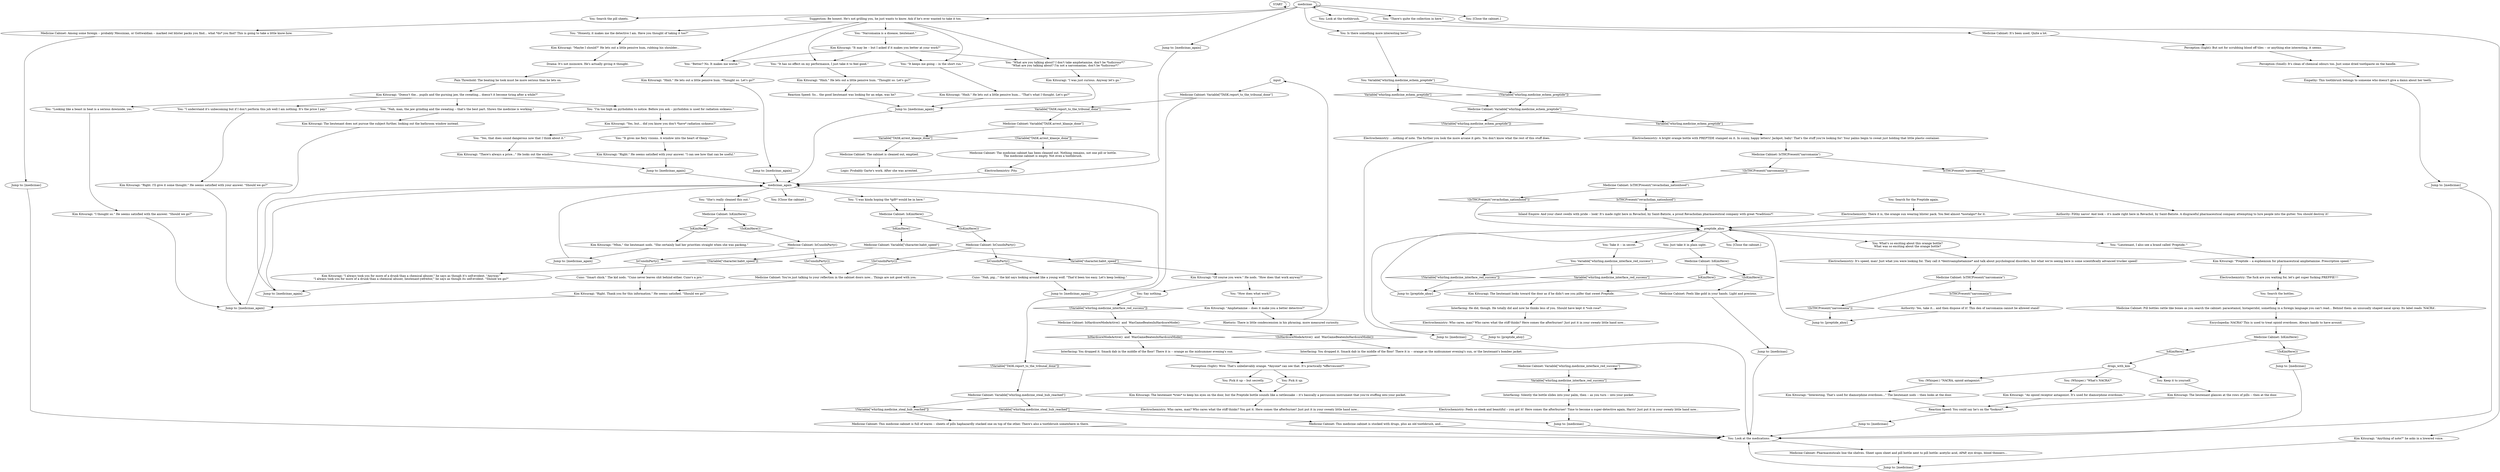 # WHIRLING F2 / MEDICINE CABINET
# Klaasje's medicine cabinet.
#1) Find speed (Saint-Batiste goodstuff)
#2) Find barbiturates, benzos, SOS and narcan
#3) check to steal speed if kim there
# ==================================================
digraph G {
	  0 [label="START"];
	  1 [label="input"];
	  2 [label="Suggestion: Be honest. He's not grilling you, he just wants to know. Ask if he's ever wanted to take it too."];
	  3 [label="You: Look at the medications."];
	  4 [label="medicinas"];
	  5 [label="You: Search the bottles."];
	  6 [label="Jump to: [preptide_ahoy]"];
	  7 [label="Medicine Cabinet: Variable[\"whirling.medicine_interface_red_success\"]"];
	  8 [label="Variable[\"whirling.medicine_interface_red_success\"]", shape=diamond];
	  9 [label="!(Variable[\"whirling.medicine_interface_red_success\"])", shape=diamond];
	  10 [label="Kim Kitsuragi: The lieutenant does not pursue the subject further, looking out the bathroom window instead."];
	  11 [label="Kim Kitsuragi: \"Right. Thank you for this information.\" He seems satisfied. \"Should we go?\""];
	  12 [label="Jump to: [medicinas_again]"];
	  13 [label="You: Search for the Preptide again."];
	  14 [label="Kim Kitsuragi: \"Interesting. That's used for diamorphine overdoses...\" The lieutenant nods -- then looks at the door."];
	  15 [label="preptide_ahoy"];
	  16 [label="Jump to: [medicinas]"];
	  17 [label="You: \"Honesty, it makes me the detective I am. Have you thought of taking it too?\""];
	  18 [label="You: \"It has no effect on my performance, I just take it to feel good.\""];
	  19 [label="Jump to: [medicinas]"];
	  20 [label="Electrochemistry: Pity."];
	  21 [label="Jump to: [medicinas_again]"];
	  22 [label="Kim Kitsuragi: \"There's always a price...\" He looks out the window."];
	  23 [label="Cuno: \"Nah, pig...\" the kid says looking around like a young wolf. \"That'd been too easy. Let's keep looking.\""];
	  24 [label="You: Just take it in plain sight."];
	  25 [label="You: Keep it to yourself."];
	  26 [label="Medicine Cabinet: Variable[\"TASK.report_to_the_tribunal_done\"]"];
	  27 [label="Variable[\"TASK.report_to_the_tribunal_done\"]", shape=diamond];
	  28 [label="!(Variable[\"TASK.report_to_the_tribunal_done\"])", shape=diamond];
	  29 [label="Kim Kitsuragi: \"Right.\" He seems satisfied with your answer. \"I can see how that can be useful.\""];
	  30 [label="Medicine Cabinet: Variable[\"TASK.arrest_klaasje_done\"]"];
	  31 [label="Variable[\"TASK.arrest_klaasje_done\"]", shape=diamond];
	  32 [label="!(Variable[\"TASK.arrest_klaasje_done\"])", shape=diamond];
	  33 [label="You: Search the pill sheets."];
	  34 [label="Kim Kitsuragi: \"Mhm,\" the lieutenant nods. \"She certainly had her priorities straight when she was packing.\""];
	  35 [label="You: \"It keeps me going -- in the short run.\""];
	  36 [label="Kim Kitsuragi: \"Hmh.\" He lets out a little pensive hum... \"That's what I thought. Let's go?\""];
	  37 [label="Reaction Speed: You could say he's on the *lookout*."];
	  38 [label="Medicine Cabinet: IsHardcoreModeActive()  and  WasGameBeatenInHardcoreMode()"];
	  39 [label="IsHardcoreModeActive()  and  WasGameBeatenInHardcoreMode()", shape=diamond];
	  40 [label="!(IsHardcoreModeActive()  and  WasGameBeatenInHardcoreMode())", shape=diamond];
	  41 [label="Jump to: [medicinas_again]"];
	  42 [label="Authority: Yes, take it... and then dispose of it! This den of narcomania cannot be allowed stand!"];
	  43 [label="Encyclopedia: NACRA? This is used to treat opioid overdoses. Always handy to have around."];
	  44 [label="Kim Kitsuragi: \"I was just curious. Anyway let's go.\""];
	  45 [label="Reaction Speed: So... the good lieutenant was looking for an edge, was he?"];
	  46 [label="Electrochemistry: Who cares, man? Who cares what the stiff thinks? You got it. Here comes the afterburner! Just put it in your sweaty little hand now..."];
	  47 [label="Electrochemistry: A bright orange bottle with PREPTIDE stamped on it. In sunny, happy letters! Jackpot, baby! That's the stuff you're looking for! Your palms begin to sweat just holding that little plastic container."];
	  48 [label="You: (Whisper.) \"NACRA, opioid antagonist.\""];
	  49 [label="You: Take it -- in secret."];
	  50 [label="You: Variable[\"whirling.medicine_interface_red_success\"]"];
	  51 [label="Variable[\"whirling.medicine_interface_red_success\"]", shape=diamond];
	  52 [label="!(Variable[\"whirling.medicine_interface_red_success\"])", shape=diamond];
	  53 [label="Medicine Cabinet: Feels like gold in your hands. Light and precious."];
	  54 [label="Perception (Sight): Wow. That's unbelievably orange. *Anyone* can see that. It's practically *effervescent*!"];
	  55 [label="Medicine Cabinet: The medicine cabinet has been cleaned out. Nothing remains, not one pill or bottle.\nThe medicine cabinet is empty. Not even a toothbrush."];
	  56 [label="You: \"She's really cleaned this out.\""];
	  57 [label="You: [Close the cabinet.]"];
	  58 [label="Medicine Cabinet: IsCunoInParty()"];
	  59 [label="IsCunoInParty()", shape=diamond];
	  60 [label="!(IsCunoInParty())", shape=diamond];
	  61 [label="Medicine Cabinet: IsTHCPresent(\"narcomania\")"];
	  62 [label="IsTHCPresent(\"narcomania\")", shape=diamond];
	  63 [label="!(IsTHCPresent(\"narcomania\"))", shape=diamond];
	  64 [label="Perception (Smell): It's clean of chemical odours too. Just some dried toothpaste on the handle."];
	  65 [label="Medicine Cabinet: Among some foreign -- probably Messinian, or Gottwaldian -- marked red blister packs you find... what *do* you find? This is going to take a little know-how."];
	  66 [label="You: (Whisper.) \"What's NACRA?\""];
	  67 [label="Kim Kitsuragi: The lieutenant glances at the rows of pills -- then at the door."];
	  68 [label="You: Is there something more interesting here?"];
	  69 [label="You: Variable[\"whirling.medicine_echem_preptide\"]"];
	  70 [label="Variable[\"whirling.medicine_echem_preptide\"]", shape=diamond];
	  71 [label="!(Variable[\"whirling.medicine_echem_preptide\"])", shape=diamond];
	  72 [label="medicinas_again"];
	  73 [label="You: \"I understand it's unbecoming but if I don't perform this job well I am nothing. It's the price I pay.\""];
	  74 [label="Medicine Cabinet: You're just talking to your reflection in the cabinet doors now... Things are not good with you."];
	  75 [label="Medicine Cabinet: Pill bottles rattle like bones as you search the cabinet: paracetamol, histaperidol, something in a foreign language you can't read... Behind them: an unusually shaped nasal spray. Its label reads 'NACRA'."];
	  76 [label="Jump to: [medicinas]"];
	  77 [label="Kim Kitsuragi: The lieutenant looks toward the door as if he didn't see you pilfer that sweet Preptide."];
	  78 [label="Medicine Cabinet: IsKimHere()"];
	  79 [label="IsKimHere()", shape=diamond];
	  80 [label="!(IsKimHere())", shape=diamond];
	  81 [label="Kim Kitsuragi: \"Of course you were.\" He nods. \"How does that work anyway?\""];
	  82 [label="You: \"Narcomania is a disease, lieutenant.\""];
	  83 [label="Rhetoric: There is little condescension in his phrasing, more measured curiosity."];
	  84 [label="Jump to: [medicinas_again]"];
	  85 [label="Cuno: \"Smart chick.\" The kid nods. \"Cuno never leaves shit behind either. Cuno's a pro.\""];
	  86 [label="Electrochemistry: There it is, the orange sun wearing blister pack. You feel almost *nostalgic* for it."];
	  87 [label="Logic: Probably Garte's work. After she was arrested."];
	  88 [label="Perception (Sight): But not for scrubbing blood off tiles -- or anything else interesting, it seems."];
	  89 [label="Jump to: [medicinas]"];
	  90 [label="Medicine Cabinet: IsTHCPresent(\"revacholian_nationhood\")"];
	  91 [label="IsTHCPresent(\"revacholian_nationhood\")", shape=diamond];
	  92 [label="!(IsTHCPresent(\"revacholian_nationhood\"))", shape=diamond];
	  93 [label="You: What's so exciting about this orange bottle?\nWhat was so exciting about the orange bottle?"];
	  94 [label="Medicine Cabinet: IsKimHere()"];
	  95 [label="IsKimHere()", shape=diamond];
	  96 [label="!(IsKimHere())", shape=diamond];
	  97 [label="Jump to: [medicinas]"];
	  98 [label="You: \"What are you talking about? I don't take amphetamine, don't be *ludicrous*!\"\n\"What are you talking about? I'm not a narcomaniac, don't be *ludicrous*!\""];
	  99 [label="Kim Kitsuragi: \"Hmh.\" He lets out a little pensive hum. \"Thought so. Let's go?\""];
	  100 [label="You: \"Looking like a beast in heat is a serious downside, yes.\""];
	  101 [label="Kim Kitsuragi: \"I thought so.\" He seems satisfied with the answer. \"Should we go?\""];
	  102 [label="Jump to: [preptide_ahoy]"];
	  103 [label="You: \"There's quite the collection in here.\""];
	  104 [label="Kim Kitsuragi: \"An opioid receptor antagonist. It's used for diamorphine overdoses.\""];
	  105 [label="Interfacing: You dropped it. Smack dab in the middle of the floor! There it is -- orange as the midsummer evening's sun, or the lieutenant's bomber jacket."];
	  106 [label="Electrochemistry: ...nothing of note. The further you look the more arcane it gets. You don't know what the rest of this stuff does."];
	  107 [label="Pain Threshold: The beating he took must be more serious than he lets on."];
	  108 [label="Kim Kitsuragi: \"Yes, but... did you know you don't *have* radiation sickness?\""];
	  109 [label="Jump to: [medicinas_again]"];
	  110 [label="Medicine Cabinet: This medicine cabinet is full of wares -- sheets of pills haphazardly stacked one on top of the other. There's also a toothbrush somewhere in there."];
	  111 [label="Medicine Cabinet: It's been used. Quite a lot."];
	  112 [label="Kim Kitsuragi: \"Preptide -- a euphemism for pharmaceutical amphetamine. Prescription speed.\""];
	  113 [label="Jump to: [medicinas]"];
	  114 [label="You: Pick it up -- but secretly."];
	  115 [label="Kim Kitsuragi: \"I always took you for more of a drunk than a chemical abuser,\" he says as though it's self-evident. \"Anyway.\"\n\"I always took you for more of a drunk than a chemical abuser, lieutenant-yefreitor,\" he says as though its self-evident. \"Should we go?\""];
	  116 [label="Jump to: [medicinas_again]"];
	  117 [label="Empathy: This toothbrush belongs to someone who doesn't give a damn about her teeth."];
	  118 [label="You: \"Lieutenant, I also see a brand called 'Preptide.'\""];
	  119 [label="Medicine Cabinet: Variable[\"whirling.medicine_echem_preptide\"]"];
	  120 [label="Variable[\"whirling.medicine_echem_preptide\"]", shape=diamond];
	  121 [label="!(Variable[\"whirling.medicine_echem_preptide\"])", shape=diamond];
	  122 [label="Medicine Cabinet: Variable[\"character.habit_speed\"]"];
	  123 [label="Variable[\"character.habit_speed\"]", shape=diamond];
	  124 [label="!(Variable[\"character.habit_speed\"])", shape=diamond];
	  125 [label="Kim Kitsuragi: \"Maybe I should?\" He lets out a little pensive hum, rubbing his shoulder..."];
	  126 [label="Drama: It's not insincere. He's actually giving it thought."];
	  127 [label="Medicine Cabinet: IsKimHere()"];
	  128 [label="IsKimHere()", shape=diamond];
	  129 [label="!(IsKimHere())", shape=diamond];
	  130 [label="Electrochemistry: It's speed, man! Just what you were looking for. They call it *dextroamphetamine* and talk about psychological disorders, but what we're seeing here is some scientifically advanced trucker speed!"];
	  131 [label="Medicine Cabinet: This medicine cabinet is stocked with drugs, plus an old toothbrush, and..."];
	  132 [label="Interfacing: You dropped it. Smack dab in the middle of the floor! There it is -- orange as the midsummer evening's sun."];
	  133 [label="You: Look at the toothbrush."];
	  134 [label="Inland Empire: And your chest swells with pride -- look! It's made right here in Revachol, by Saint-Batiste, a proud Revacholian pharmaceutical company with great *traditions*!"];
	  135 [label="Interfacing: He did, though. He totally did and now he thinks less of you. Should have kept it *sub rosa*."];
	  136 [label="Jump to: [preptide_ahoy]"];
	  137 [label="Jump to: [medicinas]"];
	  138 [label="You: \"Nah, man, the jaw grinding and the sweating -- that's the best part. Shows the medicine is working.\""];
	  139 [label="You: \"Yes, that does sound dangerous now that I think about it.\""];
	  140 [label="Electrochemistry: Feels so sleek and beautiful -- you got it! Here comes the afterburner! Time to become a super-detective again, Harry! Just put it in your sweaty little hand now..."];
	  141 [label="Authority: Filthy narco! And look -- it's made right here in Revachol, by Saint-Batiste. A disgraceful pharmaceutical company attempting to lure people into the gutter. You should destroy it!"];
	  142 [label="Medicine Cabinet: IsTHCPresent(\"narcomania\")"];
	  143 [label="IsTHCPresent(\"narcomania\")", shape=diamond];
	  144 [label="!(IsTHCPresent(\"narcomania\"))", shape=diamond];
	  145 [label="You: [Close the cabinet.]"];
	  146 [label="You: \"I was kinda hoping the *gift* would be in here.\""];
	  147 [label="You: \"How does what work?\""];
	  148 [label="You: Say nothing."];
	  149 [label="Kim Kitsuragi: \"Amphetamine -- does it make you a better detective?\""];
	  150 [label="Kim Kitsuragi: \"Anything of note?\" he asks in a lowered voice."];
	  151 [label="Electrochemistry: The fuck are you waiting for, let's get super fucking PREPPIE!!!"];
	  152 [label="Jump to: [medicinas]"];
	  153 [label="You: [Close the cabinet.]"];
	  154 [label="Medicine Cabinet: Variable[\"whirling.medicine_steal_hub_reached\"]"];
	  155 [label="Variable[\"whirling.medicine_steal_hub_reached\"]", shape=diamond];
	  156 [label="!(Variable[\"whirling.medicine_steal_hub_reached\"])", shape=diamond];
	  157 [label="Medicine Cabinet: IsKimHere()"];
	  158 [label="IsKimHere()", shape=diamond];
	  159 [label="!(IsKimHere())", shape=diamond];
	  160 [label="You: \"I'm too high on pyrholidon to notice. Before you ask -- pyrholidon is used for radiation sickness.\""];
	  161 [label="Jump to: [medicinas_again]"];
	  162 [label="Medicine Cabinet: The cabinet is cleaned out, emptied."];
	  163 [label="Medicine Cabinet: Pharmaceuticals line the shelves. Sheet upon sheet and pill bottle next to pill bottle: acetylic acid, APAP, eye drops, blood thinners..."];
	  164 [label="Kim Kitsuragi: The lieutenant *tries* to keep his eyes on the door, but the Preptide bottle sounds like a rattlesnake -- it's basically a percussion instrument that you're stuffing into your pocket."];
	  165 [label="Kim Kitsuragi: \"It may be -- but I asked if it makes you better at your work?\""];
	  166 [label="Kim Kitsuragi: \"Doesn't the... pupils and the gurning jaw, the sweating... doesn't it become tiring after a while?\""];
	  167 [label="You: \"It gives me fiery visions. A window into the heart of things.\""];
	  168 [label="Kim Kitsuragi: \"Right. I'll give it some thought.\" He seems satisfied with your answer. \"Should we go?\""];
	  169 [label="Jump to: [medicinas_again]"];
	  170 [label="Electrochemistry: Who cares, man? Who cares what the stiff thinks? Here comes the afterburner! Just put it in your sweaty little hand now..."];
	  171 [label="drogs_with_kim"];
	  172 [label="Interfacing: Silently the bottle slides into your palm, then -- as you turn -- into your pocket."];
	  173 [label="You: Pick it up."];
	  174 [label="Medicine Cabinet: IsCunoInParty()"];
	  175 [label="IsCunoInParty()", shape=diamond];
	  176 [label="!(IsCunoInParty())", shape=diamond];
	  177 [label="You: \"Better? No. It makes me worse.\""];
	  178 [label="Kim Kitsuragi: \"Hmh.\" He lets out a little pensive hum. \"Thought so. Let's go?\""];
	  0 -> 0
	  1 -> 26
	  2 -> 98
	  2 -> 35
	  2 -> 17
	  2 -> 18
	  2 -> 82
	  2 -> 177
	  3 -> 163
	  4 -> 33
	  4 -> 2
	  4 -> 4
	  4 -> 133
	  4 -> 68
	  4 -> 103
	  4 -> 12
	  4 -> 145
	  5 -> 75
	  6 -> 15
	  7 -> 8
	  7 -> 7
	  8 -> 172
	  9 -> 38
	  10 -> 116
	  11 -> 84
	  12 -> 72
	  13 -> 86
	  14 -> 37
	  15 -> 49
	  15 -> 118
	  15 -> 24
	  15 -> 153
	  15 -> 93
	  16 -> 3
	  17 -> 125
	  18 -> 99
	  19 -> 3
	  20 -> 72
	  21 -> 72
	  22 -> 169
	  23 -> 109
	  24 -> 94
	  25 -> 67
	  26 -> 27
	  26 -> 28
	  27 -> 30
	  28 -> 154
	  29 -> 169
	  30 -> 32
	  30 -> 31
	  31 -> 162
	  32 -> 55
	  33 -> 65
	  34 -> 21
	  35 -> 36
	  36 -> 41
	  37 -> 76
	  38 -> 40
	  38 -> 39
	  39 -> 132
	  40 -> 105
	  41 -> 72
	  42 -> 102
	  43 -> 127
	  44 -> 41
	  45 -> 41
	  46 -> 97
	  47 -> 61
	  48 -> 14
	  49 -> 50
	  50 -> 51
	  50 -> 52
	  51 -> 6
	  52 -> 6
	  53 -> 113
	  54 -> 114
	  54 -> 173
	  55 -> 20
	  56 -> 157
	  58 -> 59
	  58 -> 60
	  59 -> 23
	  60 -> 74
	  61 -> 62
	  61 -> 63
	  62 -> 141
	  63 -> 90
	  64 -> 117
	  65 -> 137
	  66 -> 104
	  67 -> 37
	  68 -> 69
	  69 -> 70
	  69 -> 71
	  70 -> 119
	  71 -> 119
	  72 -> 56
	  72 -> 57
	  72 -> 146
	  73 -> 168
	  74 -> 11
	  75 -> 43
	  76 -> 3
	  77 -> 135
	  78 -> 80
	  78 -> 79
	  79 -> 122
	  80 -> 58
	  81 -> 147
	  81 -> 148
	  82 -> 165
	  83 -> 1
	  84 -> 72
	  85 -> 11
	  86 -> 15
	  88 -> 64
	  89 -> 3
	  90 -> 91
	  90 -> 92
	  91 -> 134
	  92 -> 15
	  93 -> 130
	  94 -> 96
	  94 -> 95
	  95 -> 77
	  96 -> 53
	  97 -> 3
	  98 -> 44
	  99 -> 45
	  100 -> 101
	  101 -> 84
	  102 -> 15
	  103 -> 150
	  104 -> 37
	  105 -> 54
	  106 -> 152
	  107 -> 166
	  108 -> 139
	  108 -> 167
	  109 -> 72
	  110 -> 3
	  111 -> 88
	  112 -> 151
	  113 -> 3
	  114 -> 164
	  115 -> 116
	  116 -> 72
	  117 -> 19
	  118 -> 112
	  119 -> 120
	  119 -> 121
	  120 -> 47
	  121 -> 106
	  122 -> 123
	  122 -> 124
	  123 -> 81
	  124 -> 115
	  125 -> 126
	  126 -> 107
	  127 -> 128
	  127 -> 129
	  128 -> 171
	  129 -> 16
	  130 -> 142
	  131 -> 3
	  132 -> 54
	  133 -> 111
	  134 -> 15
	  135 -> 170
	  136 -> 15
	  137 -> 3
	  138 -> 10
	  139 -> 22
	  140 -> 97
	  141 -> 15
	  142 -> 144
	  142 -> 143
	  143 -> 42
	  144 -> 102
	  146 -> 78
	  147 -> 149
	  148 -> 9
	  149 -> 83
	  150 -> 89
	  151 -> 5
	  152 -> 3
	  154 -> 155
	  154 -> 156
	  155 -> 131
	  156 -> 110
	  157 -> 158
	  157 -> 159
	  158 -> 34
	  159 -> 174
	  160 -> 108
	  161 -> 72
	  162 -> 87
	  163 -> 89
	  164 -> 46
	  165 -> 18
	  165 -> 177
	  165 -> 98
	  165 -> 35
	  166 -> 160
	  166 -> 73
	  166 -> 138
	  166 -> 100
	  167 -> 29
	  168 -> 84
	  169 -> 72
	  170 -> 136
	  171 -> 48
	  171 -> 25
	  171 -> 66
	  172 -> 140
	  173 -> 164
	  174 -> 176
	  174 -> 175
	  175 -> 85
	  176 -> 74
	  177 -> 178
	  178 -> 161
}

